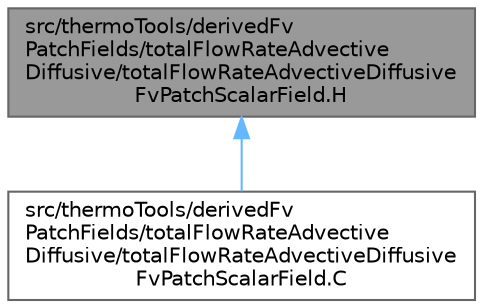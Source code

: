 digraph "src/thermoTools/derivedFvPatchFields/totalFlowRateAdvectiveDiffusive/totalFlowRateAdvectiveDiffusiveFvPatchScalarField.H"
{
 // LATEX_PDF_SIZE
  bgcolor="transparent";
  edge [fontname=Helvetica,fontsize=10,labelfontname=Helvetica,labelfontsize=10];
  node [fontname=Helvetica,fontsize=10,shape=box,height=0.2,width=0.4];
  Node1 [id="Node000001",label="src/thermoTools/derivedFv\lPatchFields/totalFlowRateAdvective\lDiffusive/totalFlowRateAdvectiveDiffusive\lFvPatchScalarField.H",height=0.2,width=0.4,color="gray40", fillcolor="grey60", style="filled", fontcolor="black",tooltip=" "];
  Node1 -> Node2 [id="edge1_Node000001_Node000002",dir="back",color="steelblue1",style="solid",tooltip=" "];
  Node2 [id="Node000002",label="src/thermoTools/derivedFv\lPatchFields/totalFlowRateAdvective\lDiffusive/totalFlowRateAdvectiveDiffusive\lFvPatchScalarField.C",height=0.2,width=0.4,color="grey40", fillcolor="white", style="filled",URL="$totalFlowRateAdvectiveDiffusiveFvPatchScalarField_8C.html",tooltip=" "];
}
